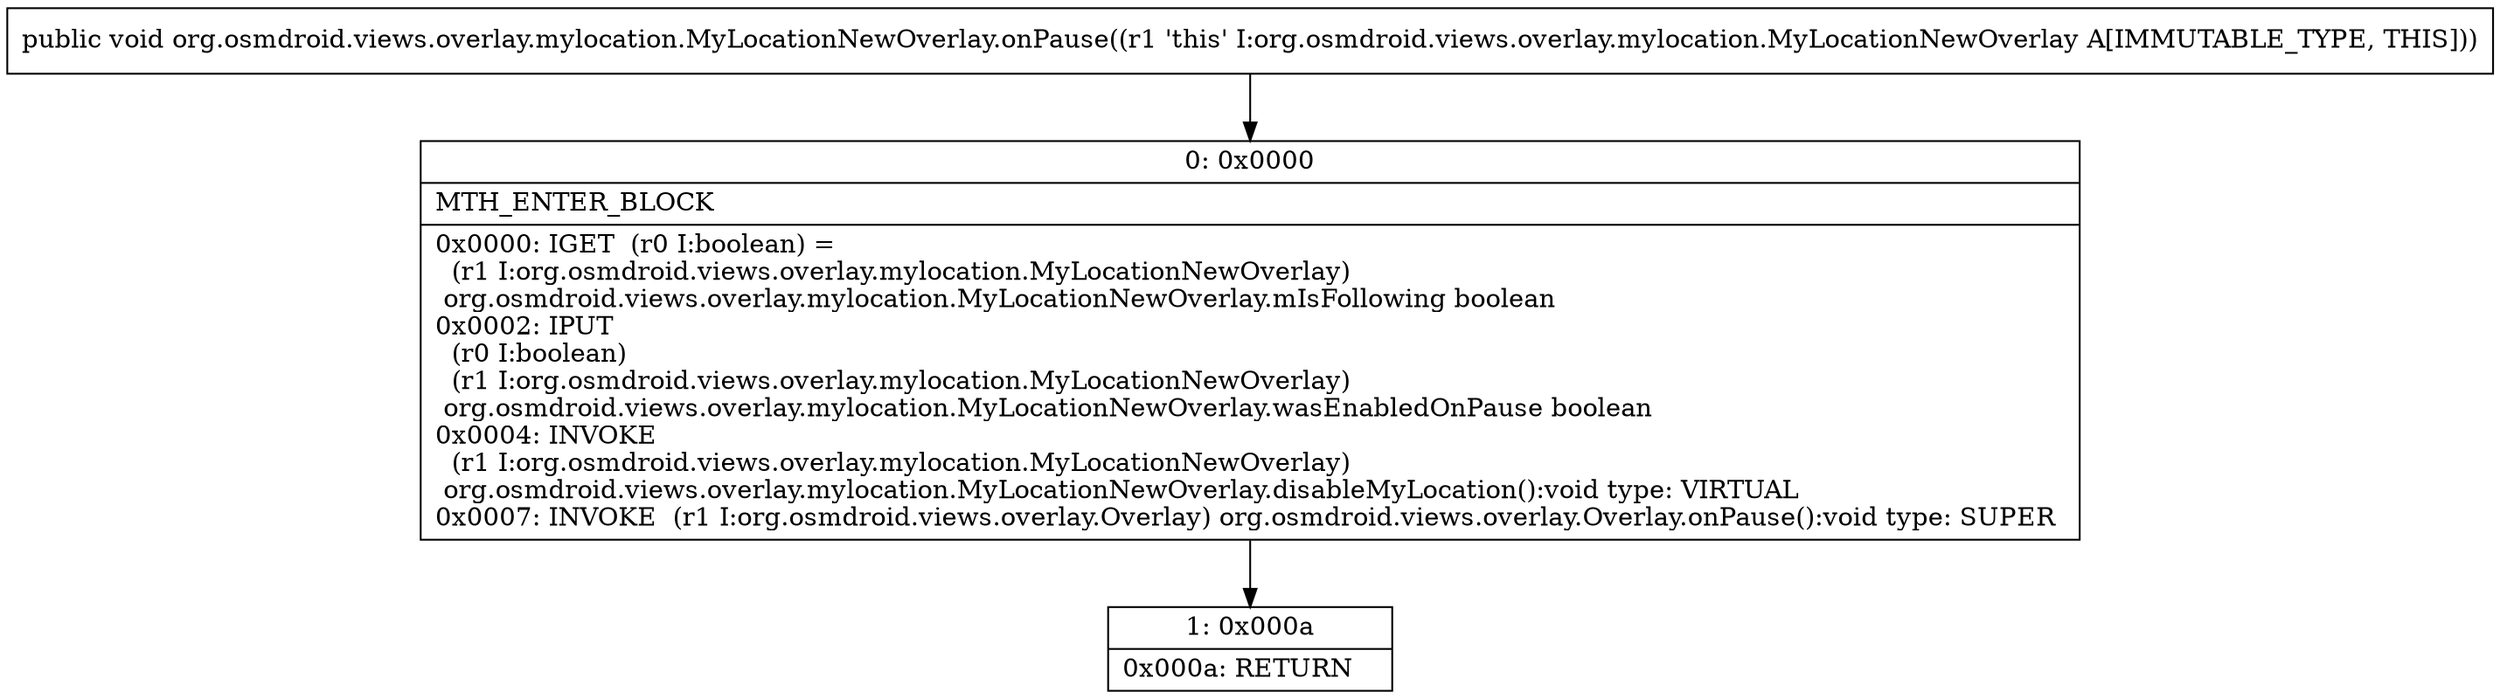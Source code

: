 digraph "CFG fororg.osmdroid.views.overlay.mylocation.MyLocationNewOverlay.onPause()V" {
Node_0 [shape=record,label="{0\:\ 0x0000|MTH_ENTER_BLOCK\l|0x0000: IGET  (r0 I:boolean) = \l  (r1 I:org.osmdroid.views.overlay.mylocation.MyLocationNewOverlay)\l org.osmdroid.views.overlay.mylocation.MyLocationNewOverlay.mIsFollowing boolean \l0x0002: IPUT  \l  (r0 I:boolean)\l  (r1 I:org.osmdroid.views.overlay.mylocation.MyLocationNewOverlay)\l org.osmdroid.views.overlay.mylocation.MyLocationNewOverlay.wasEnabledOnPause boolean \l0x0004: INVOKE  \l  (r1 I:org.osmdroid.views.overlay.mylocation.MyLocationNewOverlay)\l org.osmdroid.views.overlay.mylocation.MyLocationNewOverlay.disableMyLocation():void type: VIRTUAL \l0x0007: INVOKE  (r1 I:org.osmdroid.views.overlay.Overlay) org.osmdroid.views.overlay.Overlay.onPause():void type: SUPER \l}"];
Node_1 [shape=record,label="{1\:\ 0x000a|0x000a: RETURN   \l}"];
MethodNode[shape=record,label="{public void org.osmdroid.views.overlay.mylocation.MyLocationNewOverlay.onPause((r1 'this' I:org.osmdroid.views.overlay.mylocation.MyLocationNewOverlay A[IMMUTABLE_TYPE, THIS])) }"];
MethodNode -> Node_0;
Node_0 -> Node_1;
}

